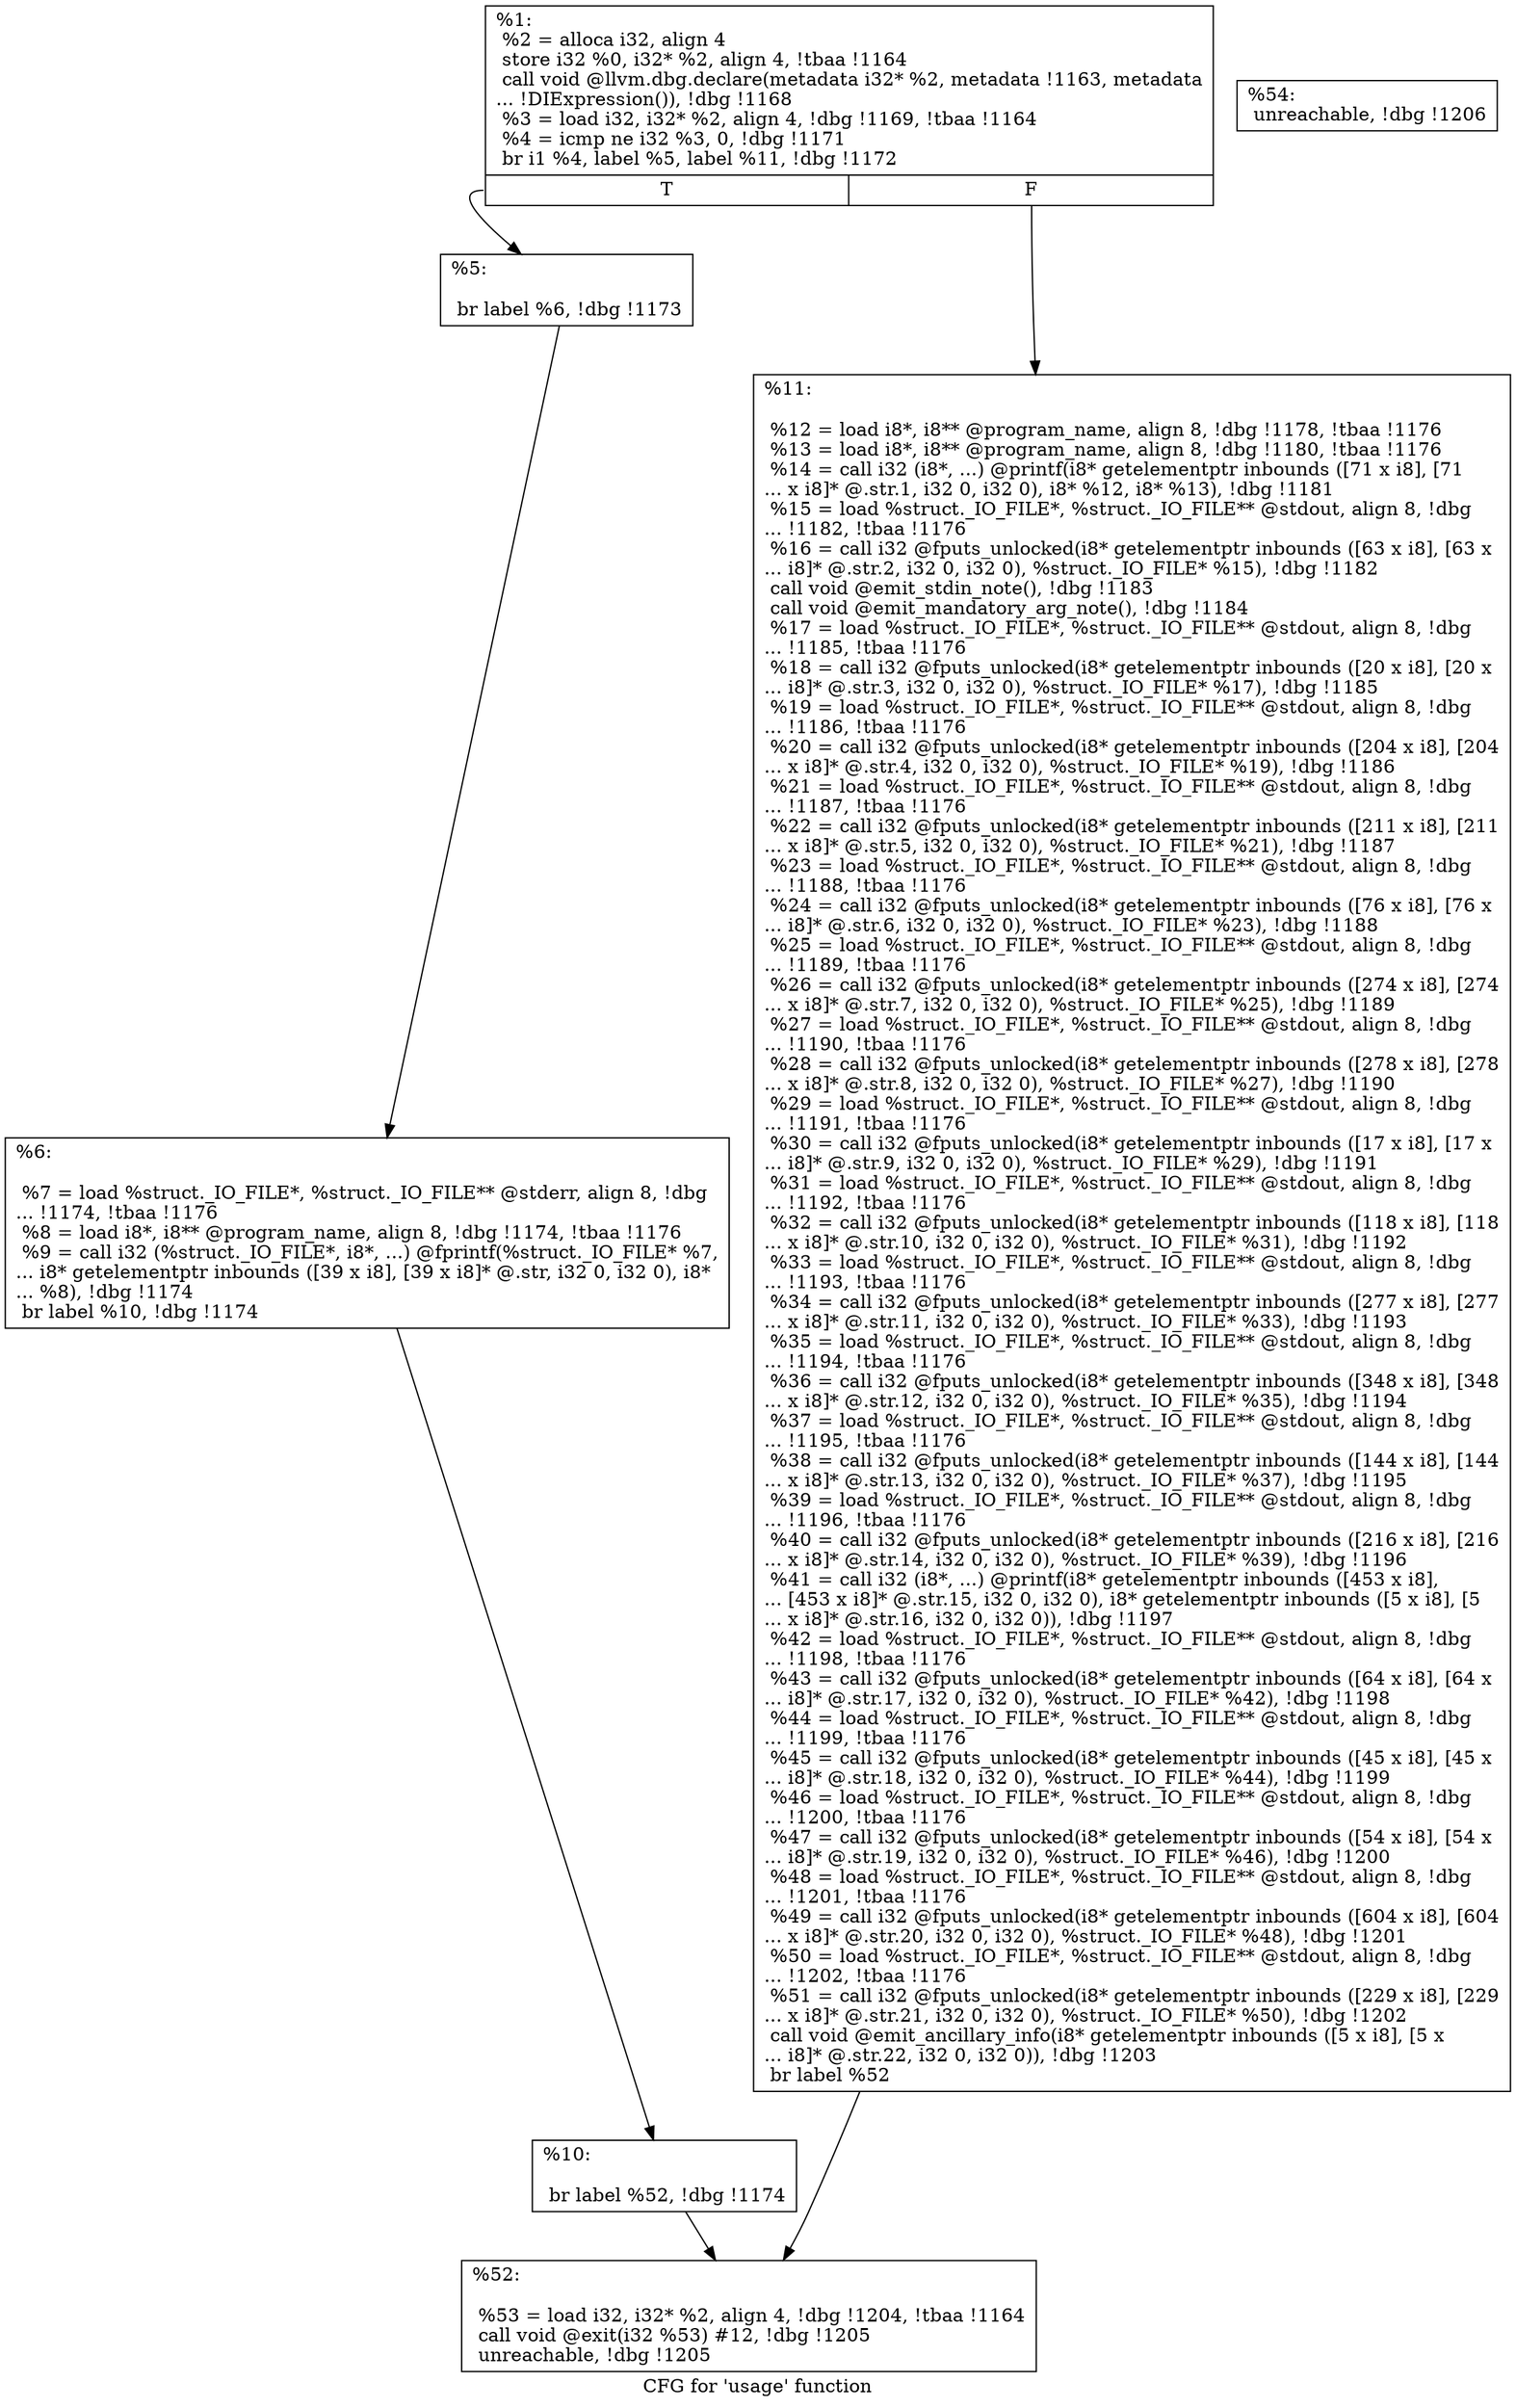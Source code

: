 digraph "CFG for 'usage' function" {
	label="CFG for 'usage' function";

	Node0x1565750 [shape=record,label="{%1:\l  %2 = alloca i32, align 4\l  store i32 %0, i32* %2, align 4, !tbaa !1164\l  call void @llvm.dbg.declare(metadata i32* %2, metadata !1163, metadata\l... !DIExpression()), !dbg !1168\l  %3 = load i32, i32* %2, align 4, !dbg !1169, !tbaa !1164\l  %4 = icmp ne i32 %3, 0, !dbg !1171\l  br i1 %4, label %5, label %11, !dbg !1172\l|{<s0>T|<s1>F}}"];
	Node0x1565750:s0 -> Node0x154b0d0;
	Node0x1565750:s1 -> Node0x154b1c0;
	Node0x154b0d0 [shape=record,label="{%5:\l\l  br label %6, !dbg !1173\l}"];
	Node0x154b0d0 -> Node0x154b120;
	Node0x154b120 [shape=record,label="{%6:\l\l  %7 = load %struct._IO_FILE*, %struct._IO_FILE** @stderr, align 8, !dbg\l... !1174, !tbaa !1176\l  %8 = load i8*, i8** @program_name, align 8, !dbg !1174, !tbaa !1176\l  %9 = call i32 (%struct._IO_FILE*, i8*, ...) @fprintf(%struct._IO_FILE* %7,\l... i8* getelementptr inbounds ([39 x i8], [39 x i8]* @.str, i32 0, i32 0), i8*\l... %8), !dbg !1174\l  br label %10, !dbg !1174\l}"];
	Node0x154b120 -> Node0x154b170;
	Node0x154b170 [shape=record,label="{%10:\l\l  br label %52, !dbg !1174\l}"];
	Node0x154b170 -> Node0x154b210;
	Node0x154b1c0 [shape=record,label="{%11:\l\l  %12 = load i8*, i8** @program_name, align 8, !dbg !1178, !tbaa !1176\l  %13 = load i8*, i8** @program_name, align 8, !dbg !1180, !tbaa !1176\l  %14 = call i32 (i8*, ...) @printf(i8* getelementptr inbounds ([71 x i8], [71\l... x i8]* @.str.1, i32 0, i32 0), i8* %12, i8* %13), !dbg !1181\l  %15 = load %struct._IO_FILE*, %struct._IO_FILE** @stdout, align 8, !dbg\l... !1182, !tbaa !1176\l  %16 = call i32 @fputs_unlocked(i8* getelementptr inbounds ([63 x i8], [63 x\l... i8]* @.str.2, i32 0, i32 0), %struct._IO_FILE* %15), !dbg !1182\l  call void @emit_stdin_note(), !dbg !1183\l  call void @emit_mandatory_arg_note(), !dbg !1184\l  %17 = load %struct._IO_FILE*, %struct._IO_FILE** @stdout, align 8, !dbg\l... !1185, !tbaa !1176\l  %18 = call i32 @fputs_unlocked(i8* getelementptr inbounds ([20 x i8], [20 x\l... i8]* @.str.3, i32 0, i32 0), %struct._IO_FILE* %17), !dbg !1185\l  %19 = load %struct._IO_FILE*, %struct._IO_FILE** @stdout, align 8, !dbg\l... !1186, !tbaa !1176\l  %20 = call i32 @fputs_unlocked(i8* getelementptr inbounds ([204 x i8], [204\l... x i8]* @.str.4, i32 0, i32 0), %struct._IO_FILE* %19), !dbg !1186\l  %21 = load %struct._IO_FILE*, %struct._IO_FILE** @stdout, align 8, !dbg\l... !1187, !tbaa !1176\l  %22 = call i32 @fputs_unlocked(i8* getelementptr inbounds ([211 x i8], [211\l... x i8]* @.str.5, i32 0, i32 0), %struct._IO_FILE* %21), !dbg !1187\l  %23 = load %struct._IO_FILE*, %struct._IO_FILE** @stdout, align 8, !dbg\l... !1188, !tbaa !1176\l  %24 = call i32 @fputs_unlocked(i8* getelementptr inbounds ([76 x i8], [76 x\l... i8]* @.str.6, i32 0, i32 0), %struct._IO_FILE* %23), !dbg !1188\l  %25 = load %struct._IO_FILE*, %struct._IO_FILE** @stdout, align 8, !dbg\l... !1189, !tbaa !1176\l  %26 = call i32 @fputs_unlocked(i8* getelementptr inbounds ([274 x i8], [274\l... x i8]* @.str.7, i32 0, i32 0), %struct._IO_FILE* %25), !dbg !1189\l  %27 = load %struct._IO_FILE*, %struct._IO_FILE** @stdout, align 8, !dbg\l... !1190, !tbaa !1176\l  %28 = call i32 @fputs_unlocked(i8* getelementptr inbounds ([278 x i8], [278\l... x i8]* @.str.8, i32 0, i32 0), %struct._IO_FILE* %27), !dbg !1190\l  %29 = load %struct._IO_FILE*, %struct._IO_FILE** @stdout, align 8, !dbg\l... !1191, !tbaa !1176\l  %30 = call i32 @fputs_unlocked(i8* getelementptr inbounds ([17 x i8], [17 x\l... i8]* @.str.9, i32 0, i32 0), %struct._IO_FILE* %29), !dbg !1191\l  %31 = load %struct._IO_FILE*, %struct._IO_FILE** @stdout, align 8, !dbg\l... !1192, !tbaa !1176\l  %32 = call i32 @fputs_unlocked(i8* getelementptr inbounds ([118 x i8], [118\l... x i8]* @.str.10, i32 0, i32 0), %struct._IO_FILE* %31), !dbg !1192\l  %33 = load %struct._IO_FILE*, %struct._IO_FILE** @stdout, align 8, !dbg\l... !1193, !tbaa !1176\l  %34 = call i32 @fputs_unlocked(i8* getelementptr inbounds ([277 x i8], [277\l... x i8]* @.str.11, i32 0, i32 0), %struct._IO_FILE* %33), !dbg !1193\l  %35 = load %struct._IO_FILE*, %struct._IO_FILE** @stdout, align 8, !dbg\l... !1194, !tbaa !1176\l  %36 = call i32 @fputs_unlocked(i8* getelementptr inbounds ([348 x i8], [348\l... x i8]* @.str.12, i32 0, i32 0), %struct._IO_FILE* %35), !dbg !1194\l  %37 = load %struct._IO_FILE*, %struct._IO_FILE** @stdout, align 8, !dbg\l... !1195, !tbaa !1176\l  %38 = call i32 @fputs_unlocked(i8* getelementptr inbounds ([144 x i8], [144\l... x i8]* @.str.13, i32 0, i32 0), %struct._IO_FILE* %37), !dbg !1195\l  %39 = load %struct._IO_FILE*, %struct._IO_FILE** @stdout, align 8, !dbg\l... !1196, !tbaa !1176\l  %40 = call i32 @fputs_unlocked(i8* getelementptr inbounds ([216 x i8], [216\l... x i8]* @.str.14, i32 0, i32 0), %struct._IO_FILE* %39), !dbg !1196\l  %41 = call i32 (i8*, ...) @printf(i8* getelementptr inbounds ([453 x i8],\l... [453 x i8]* @.str.15, i32 0, i32 0), i8* getelementptr inbounds ([5 x i8], [5\l... x i8]* @.str.16, i32 0, i32 0)), !dbg !1197\l  %42 = load %struct._IO_FILE*, %struct._IO_FILE** @stdout, align 8, !dbg\l... !1198, !tbaa !1176\l  %43 = call i32 @fputs_unlocked(i8* getelementptr inbounds ([64 x i8], [64 x\l... i8]* @.str.17, i32 0, i32 0), %struct._IO_FILE* %42), !dbg !1198\l  %44 = load %struct._IO_FILE*, %struct._IO_FILE** @stdout, align 8, !dbg\l... !1199, !tbaa !1176\l  %45 = call i32 @fputs_unlocked(i8* getelementptr inbounds ([45 x i8], [45 x\l... i8]* @.str.18, i32 0, i32 0), %struct._IO_FILE* %44), !dbg !1199\l  %46 = load %struct._IO_FILE*, %struct._IO_FILE** @stdout, align 8, !dbg\l... !1200, !tbaa !1176\l  %47 = call i32 @fputs_unlocked(i8* getelementptr inbounds ([54 x i8], [54 x\l... i8]* @.str.19, i32 0, i32 0), %struct._IO_FILE* %46), !dbg !1200\l  %48 = load %struct._IO_FILE*, %struct._IO_FILE** @stdout, align 8, !dbg\l... !1201, !tbaa !1176\l  %49 = call i32 @fputs_unlocked(i8* getelementptr inbounds ([604 x i8], [604\l... x i8]* @.str.20, i32 0, i32 0), %struct._IO_FILE* %48), !dbg !1201\l  %50 = load %struct._IO_FILE*, %struct._IO_FILE** @stdout, align 8, !dbg\l... !1202, !tbaa !1176\l  %51 = call i32 @fputs_unlocked(i8* getelementptr inbounds ([229 x i8], [229\l... x i8]* @.str.21, i32 0, i32 0), %struct._IO_FILE* %50), !dbg !1202\l  call void @emit_ancillary_info(i8* getelementptr inbounds ([5 x i8], [5 x\l... i8]* @.str.22, i32 0, i32 0)), !dbg !1203\l  br label %52\l}"];
	Node0x154b1c0 -> Node0x154b210;
	Node0x154b210 [shape=record,label="{%52:\l\l  %53 = load i32, i32* %2, align 4, !dbg !1204, !tbaa !1164\l  call void @exit(i32 %53) #12, !dbg !1205\l  unreachable, !dbg !1205\l}"];
	Node0x154b260 [shape=record,label="{%54:                                                  \l  unreachable, !dbg !1206\l}"];
}
